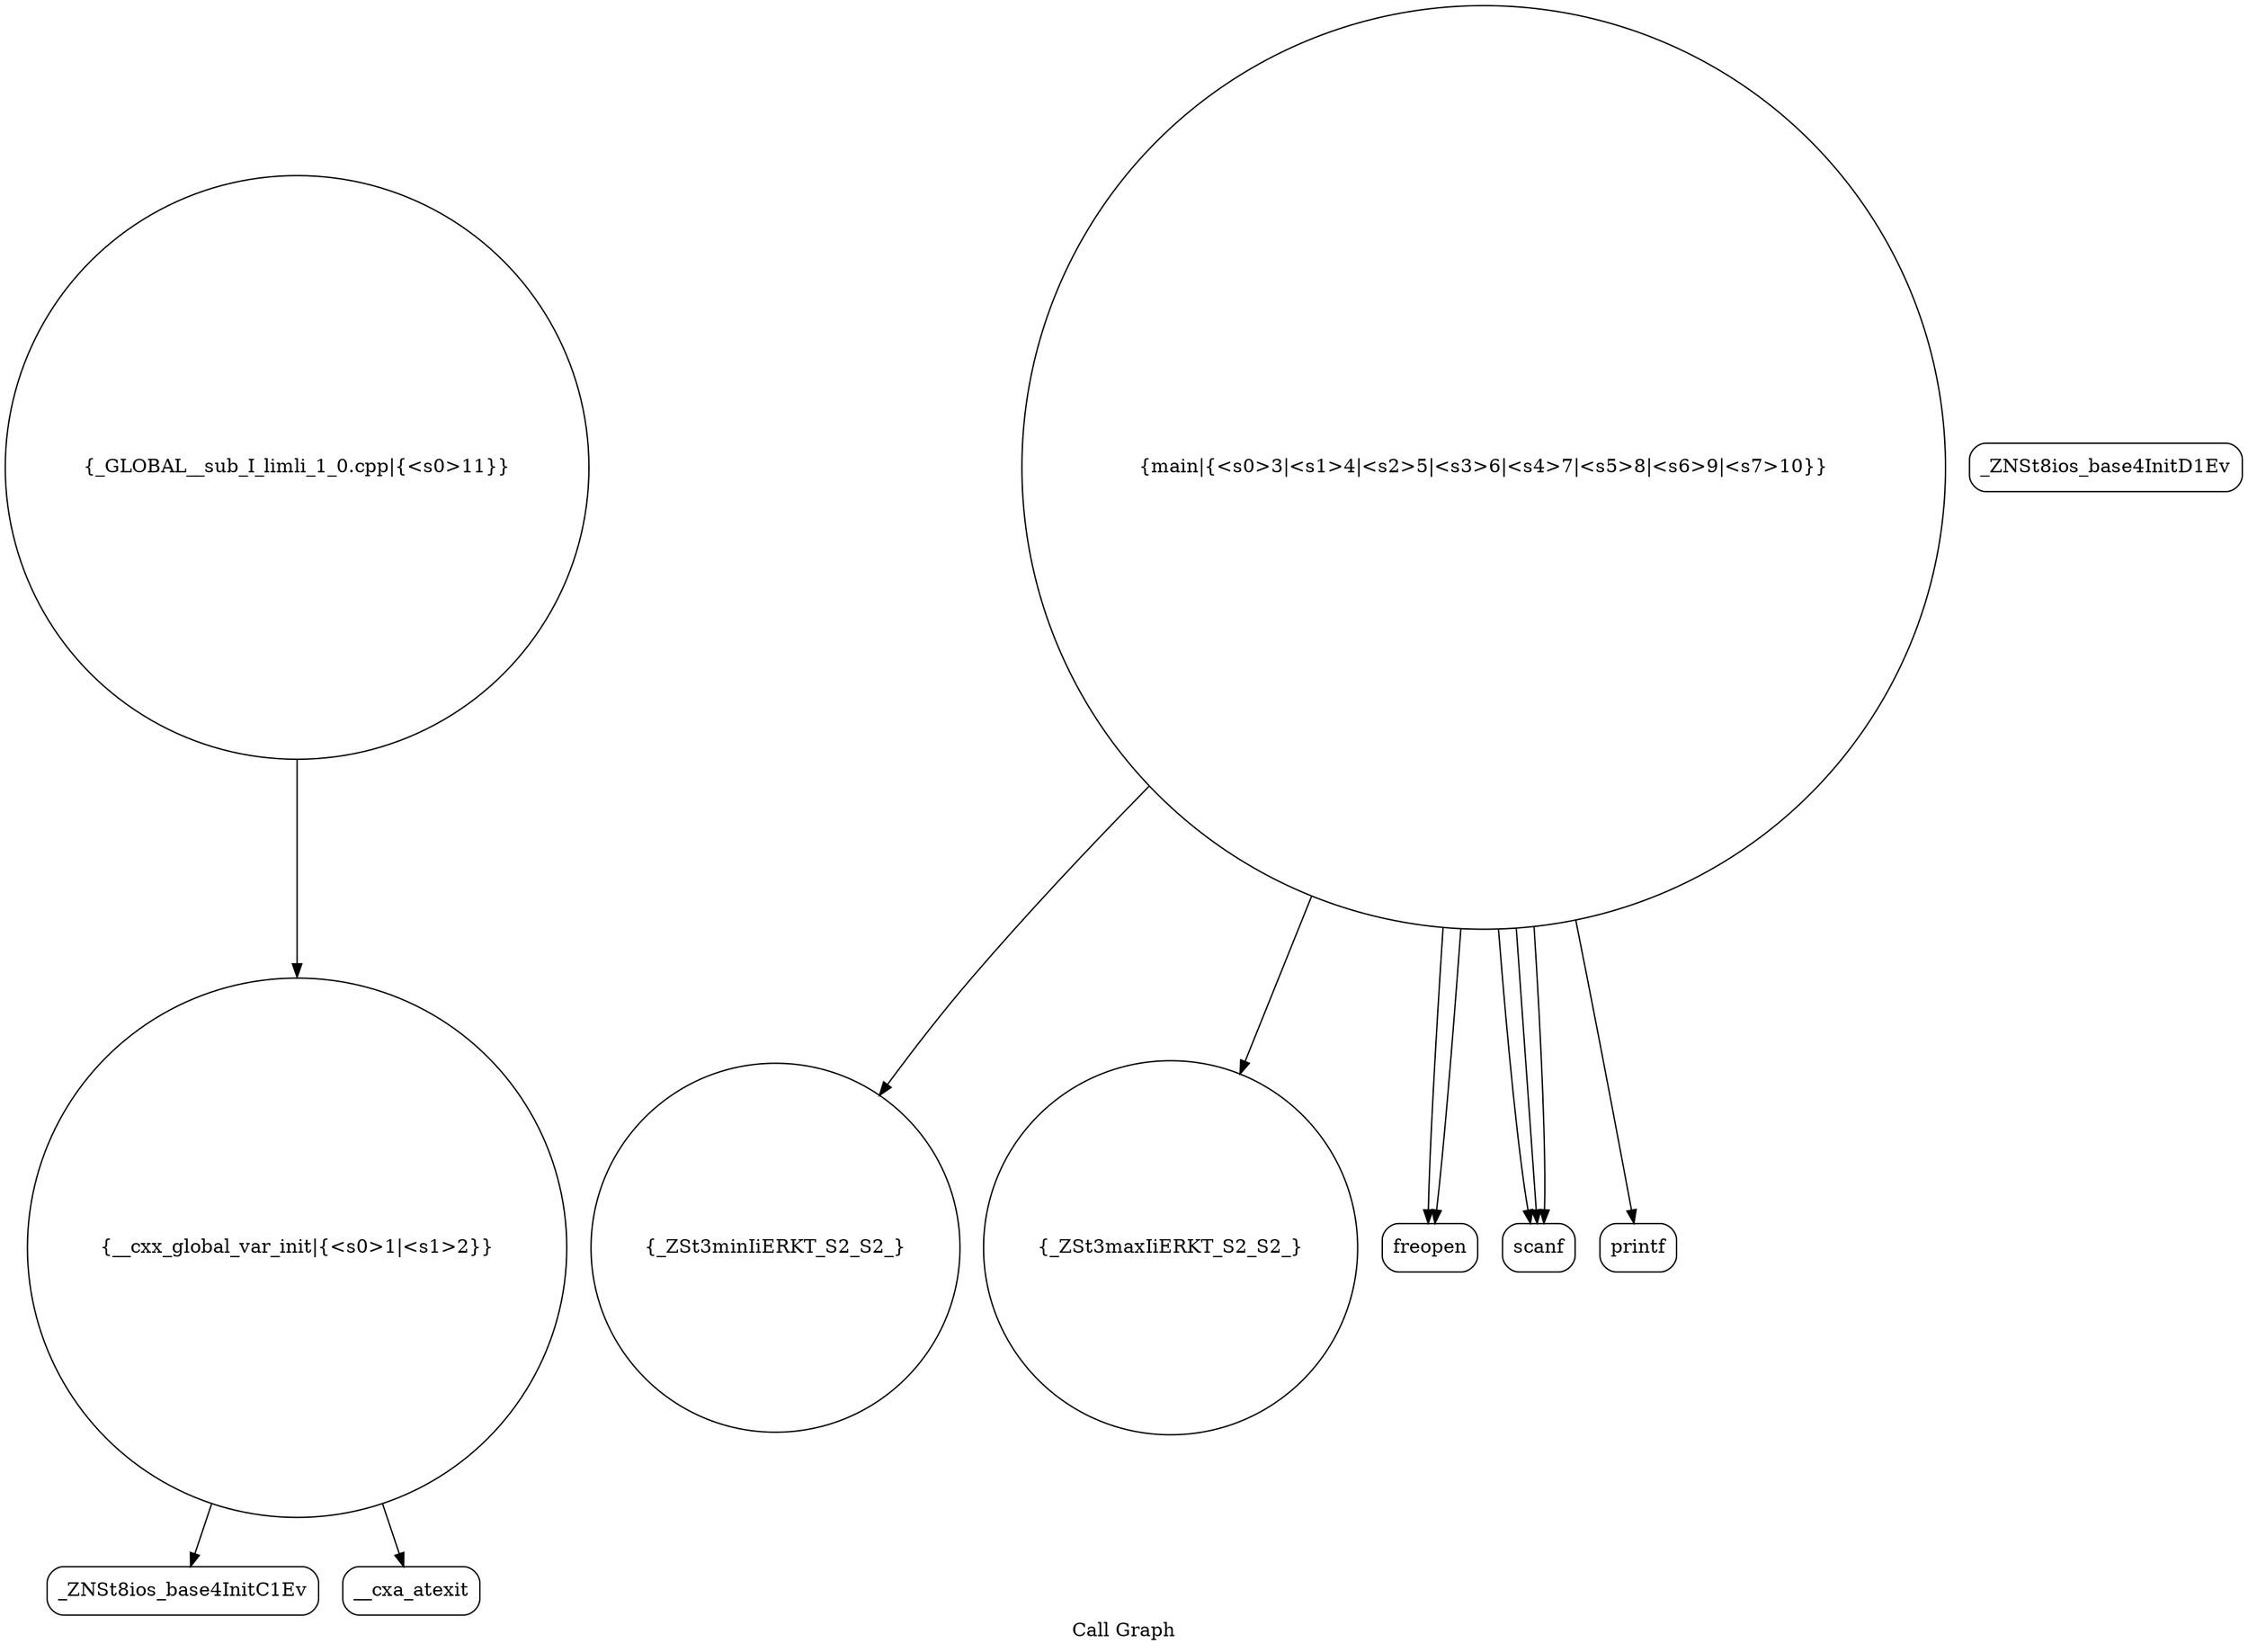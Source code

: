 digraph "Call Graph" {
	label="Call Graph";

	Node0x560e4699b740 [shape=record,shape=circle,label="{__cxx_global_var_init|{<s0>1|<s1>2}}"];
	Node0x560e4699b740:s0 -> Node0x560e4699bbd0[color=black];
	Node0x560e4699b740:s1 -> Node0x560e4699bcd0[color=black];
	Node0x560e4699bed0 [shape=record,shape=circle,label="{_ZSt3minIiERKT_S2_S2_}"];
	Node0x560e4699bc50 [shape=record,shape=Mrecord,label="{_ZNSt8ios_base4InitD1Ev}"];
	Node0x560e4699bfd0 [shape=record,shape=circle,label="{_ZSt3maxIiERKT_S2_S2_}"];
	Node0x560e4699bd50 [shape=record,shape=circle,label="{main|{<s0>3|<s1>4|<s2>5|<s3>6|<s4>7|<s5>8|<s6>9|<s7>10}}"];
	Node0x560e4699bd50:s0 -> Node0x560e4699bdd0[color=black];
	Node0x560e4699bd50:s1 -> Node0x560e4699bdd0[color=black];
	Node0x560e4699bd50:s2 -> Node0x560e4699be50[color=black];
	Node0x560e4699bd50:s3 -> Node0x560e4699be50[color=black];
	Node0x560e4699bd50:s4 -> Node0x560e4699be50[color=black];
	Node0x560e4699bd50:s5 -> Node0x560e4699bed0[color=black];
	Node0x560e4699bd50:s6 -> Node0x560e4699bfd0[color=black];
	Node0x560e4699bd50:s7 -> Node0x560e4699bf50[color=black];
	Node0x560e4699be50 [shape=record,shape=Mrecord,label="{scanf}"];
	Node0x560e4699bbd0 [shape=record,shape=Mrecord,label="{_ZNSt8ios_base4InitC1Ev}"];
	Node0x560e4699bf50 [shape=record,shape=Mrecord,label="{printf}"];
	Node0x560e4699bcd0 [shape=record,shape=Mrecord,label="{__cxa_atexit}"];
	Node0x560e4699c050 [shape=record,shape=circle,label="{_GLOBAL__sub_I_limli_1_0.cpp|{<s0>11}}"];
	Node0x560e4699c050:s0 -> Node0x560e4699b740[color=black];
	Node0x560e4699bdd0 [shape=record,shape=Mrecord,label="{freopen}"];
}
